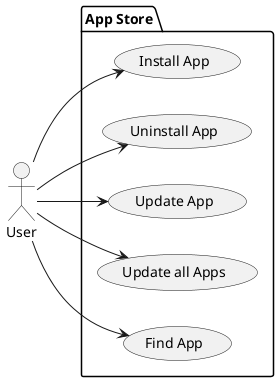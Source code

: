 @startuml

actor User as user

package "App Store" {
    left to right direction

    usecase "Install App" as install
    usecase "Uninstall App" as uninstall
    usecase "Update App" as update
    usecase "Update all Apps" as updateAll
    usecase "Find App" as findApp

    user -> install
    user --> uninstall
    user --> update
    user --> updateAll
    user --> findApp
}

@enduml